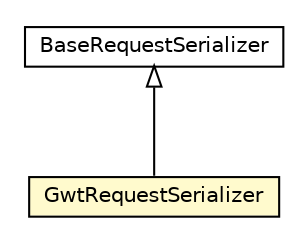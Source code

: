 #!/usr/local/bin/dot
#
# Class diagram 
# Generated by UMLGraph version R5_6-24-gf6e263 (http://www.umlgraph.org/)
#

digraph G {
	edge [fontname="Helvetica",fontsize=10,labelfontname="Helvetica",labelfontsize=10];
	node [fontname="Helvetica",fontsize=10,shape=plaintext];
	nodesep=0.25;
	ranksep=0.5;
	// io.reinert.requestor.core.BaseRequestSerializer
	c27696 [label=<<table title="io.reinert.requestor.core.BaseRequestSerializer" border="0" cellborder="1" cellspacing="0" cellpadding="2" port="p" href="../core/BaseRequestSerializer.html">
		<tr><td><table border="0" cellspacing="0" cellpadding="1">
<tr><td align="center" balign="center"> BaseRequestSerializer </td></tr>
		</table></td></tr>
		</table>>, URL="../core/BaseRequestSerializer.html", fontname="Helvetica", fontcolor="black", fontsize=10.0];
	// io.reinert.requestor.gwt.GwtRequestSerializer
	c27871 [label=<<table title="io.reinert.requestor.gwt.GwtRequestSerializer" border="0" cellborder="1" cellspacing="0" cellpadding="2" port="p" bgcolor="lemonChiffon" href="./GwtRequestSerializer.html">
		<tr><td><table border="0" cellspacing="0" cellpadding="1">
<tr><td align="center" balign="center"> GwtRequestSerializer </td></tr>
		</table></td></tr>
		</table>>, URL="./GwtRequestSerializer.html", fontname="Helvetica", fontcolor="black", fontsize=10.0];
	//io.reinert.requestor.gwt.GwtRequestSerializer extends io.reinert.requestor.core.BaseRequestSerializer
	c27696:p -> c27871:p [dir=back,arrowtail=empty];
}

